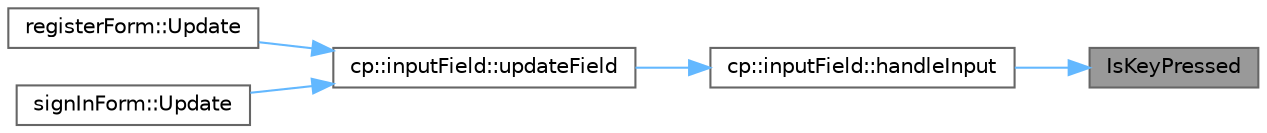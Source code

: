 digraph "IsKeyPressed"
{
 // INTERACTIVE_SVG=YES
 // LATEX_PDF_SIZE
  bgcolor="transparent";
  edge [fontname=Helvetica,fontsize=10,labelfontname=Helvetica,labelfontsize=10];
  node [fontname=Helvetica,fontsize=10,shape=box,height=0.2,width=0.4];
  rankdir="RL";
  Node1 [label="IsKeyPressed",height=0.2,width=0.4,color="gray40", fillcolor="grey60", style="filled", fontcolor="black",tooltip=" "];
  Node1 -> Node2 [dir="back",color="steelblue1",style="solid"];
  Node2 [label="cp::inputField::handleInput",height=0.2,width=0.4,color="grey40", fillcolor="white", style="filled",URL="$classcp_1_1input_field.html#af533e3c3e81db1c9ddd2bc1d7c8148cd",tooltip=" "];
  Node2 -> Node3 [dir="back",color="steelblue1",style="solid"];
  Node3 [label="cp::inputField::updateField",height=0.2,width=0.4,color="grey40", fillcolor="white", style="filled",URL="$classcp_1_1input_field.html#ab596e3d07ae045fac14193a94f1d6267",tooltip=" "];
  Node3 -> Node4 [dir="back",color="steelblue1",style="solid"];
  Node4 [label="registerForm::Update",height=0.2,width=0.4,color="grey40", fillcolor="white", style="filled",URL="$classregister_form.html#a550f3b9c17c6aaef5861bb00d1378bda",tooltip=" "];
  Node3 -> Node5 [dir="back",color="steelblue1",style="solid"];
  Node5 [label="signInForm::Update",height=0.2,width=0.4,color="grey40", fillcolor="white", style="filled",URL="$classsign_in_form.html#aa4a5117e37796f44a6dca571772ebf5b",tooltip=" "];
}
